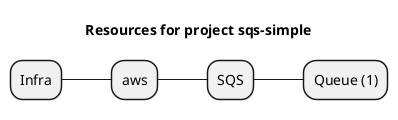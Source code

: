 @startmindmap
title Resources for project sqs-simple
skinparam monochrome true
+ Infra
++ aws
+++ SQS
++++ Queue (1)
@endmindmap